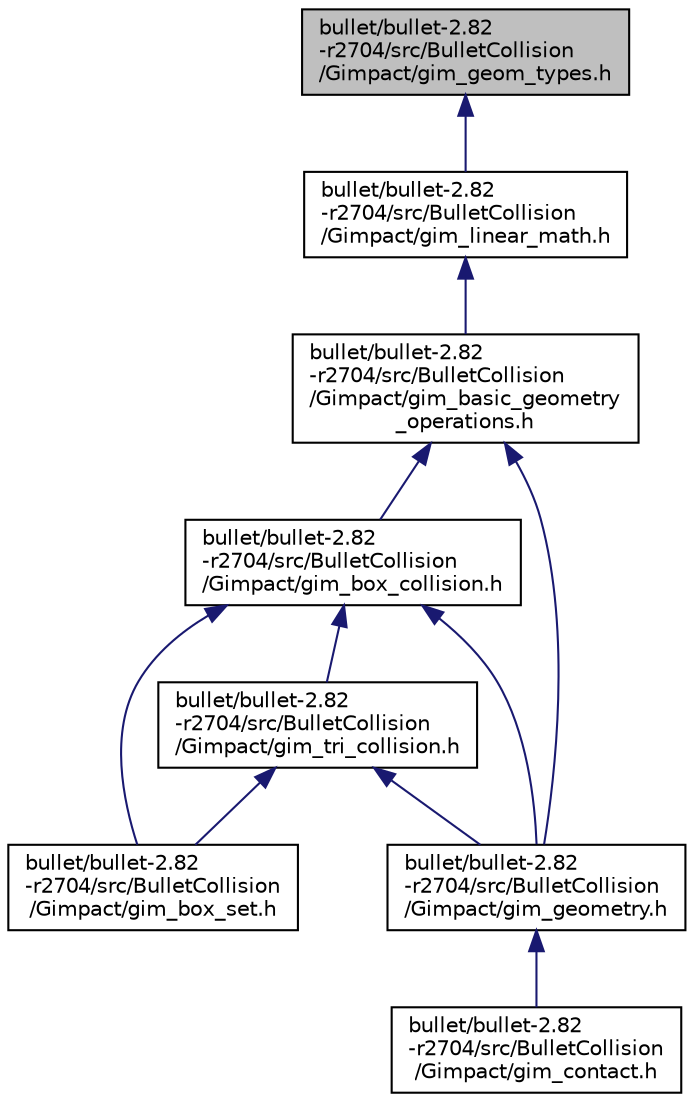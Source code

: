 digraph "bullet/bullet-2.82-r2704/src/BulletCollision/Gimpact/gim_geom_types.h"
{
  edge [fontname="Helvetica",fontsize="10",labelfontname="Helvetica",labelfontsize="10"];
  node [fontname="Helvetica",fontsize="10",shape=record];
  Node1 [label="bullet/bullet-2.82\l-r2704/src/BulletCollision\l/Gimpact/gim_geom_types.h",height=0.2,width=0.4,color="black", fillcolor="grey75", style="filled", fontcolor="black"];
  Node1 -> Node2 [dir="back",color="midnightblue",fontsize="10",style="solid",fontname="Helvetica"];
  Node2 [label="bullet/bullet-2.82\l-r2704/src/BulletCollision\l/Gimpact/gim_linear_math.h",height=0.2,width=0.4,color="black", fillcolor="white", style="filled",URL="$gim__linear__math_8h.html"];
  Node2 -> Node3 [dir="back",color="midnightblue",fontsize="10",style="solid",fontname="Helvetica"];
  Node3 [label="bullet/bullet-2.82\l-r2704/src/BulletCollision\l/Gimpact/gim_basic_geometry\l_operations.h",height=0.2,width=0.4,color="black", fillcolor="white", style="filled",URL="$gim__basic__geometry__operations_8h.html"];
  Node3 -> Node4 [dir="back",color="midnightblue",fontsize="10",style="solid",fontname="Helvetica"];
  Node4 [label="bullet/bullet-2.82\l-r2704/src/BulletCollision\l/Gimpact/gim_box_collision.h",height=0.2,width=0.4,color="black", fillcolor="white", style="filled",URL="$gim__box__collision_8h.html"];
  Node4 -> Node5 [dir="back",color="midnightblue",fontsize="10",style="solid",fontname="Helvetica"];
  Node5 [label="bullet/bullet-2.82\l-r2704/src/BulletCollision\l/Gimpact/gim_box_set.h",height=0.2,width=0.4,color="black", fillcolor="white", style="filled",URL="$gim__box__set_8h.html"];
  Node4 -> Node6 [dir="back",color="midnightblue",fontsize="10",style="solid",fontname="Helvetica"];
  Node6 [label="bullet/bullet-2.82\l-r2704/src/BulletCollision\l/Gimpact/gim_tri_collision.h",height=0.2,width=0.4,color="black", fillcolor="white", style="filled",URL="$gim__tri__collision_8h.html"];
  Node6 -> Node5 [dir="back",color="midnightblue",fontsize="10",style="solid",fontname="Helvetica"];
  Node6 -> Node7 [dir="back",color="midnightblue",fontsize="10",style="solid",fontname="Helvetica"];
  Node7 [label="bullet/bullet-2.82\l-r2704/src/BulletCollision\l/Gimpact/gim_geometry.h",height=0.2,width=0.4,color="black", fillcolor="white", style="filled",URL="$gim__geometry_8h.html"];
  Node7 -> Node8 [dir="back",color="midnightblue",fontsize="10",style="solid",fontname="Helvetica"];
  Node8 [label="bullet/bullet-2.82\l-r2704/src/BulletCollision\l/Gimpact/gim_contact.h",height=0.2,width=0.4,color="black", fillcolor="white", style="filled",URL="$gim__contact_8h.html"];
  Node4 -> Node7 [dir="back",color="midnightblue",fontsize="10",style="solid",fontname="Helvetica"];
  Node3 -> Node7 [dir="back",color="midnightblue",fontsize="10",style="solid",fontname="Helvetica"];
}
